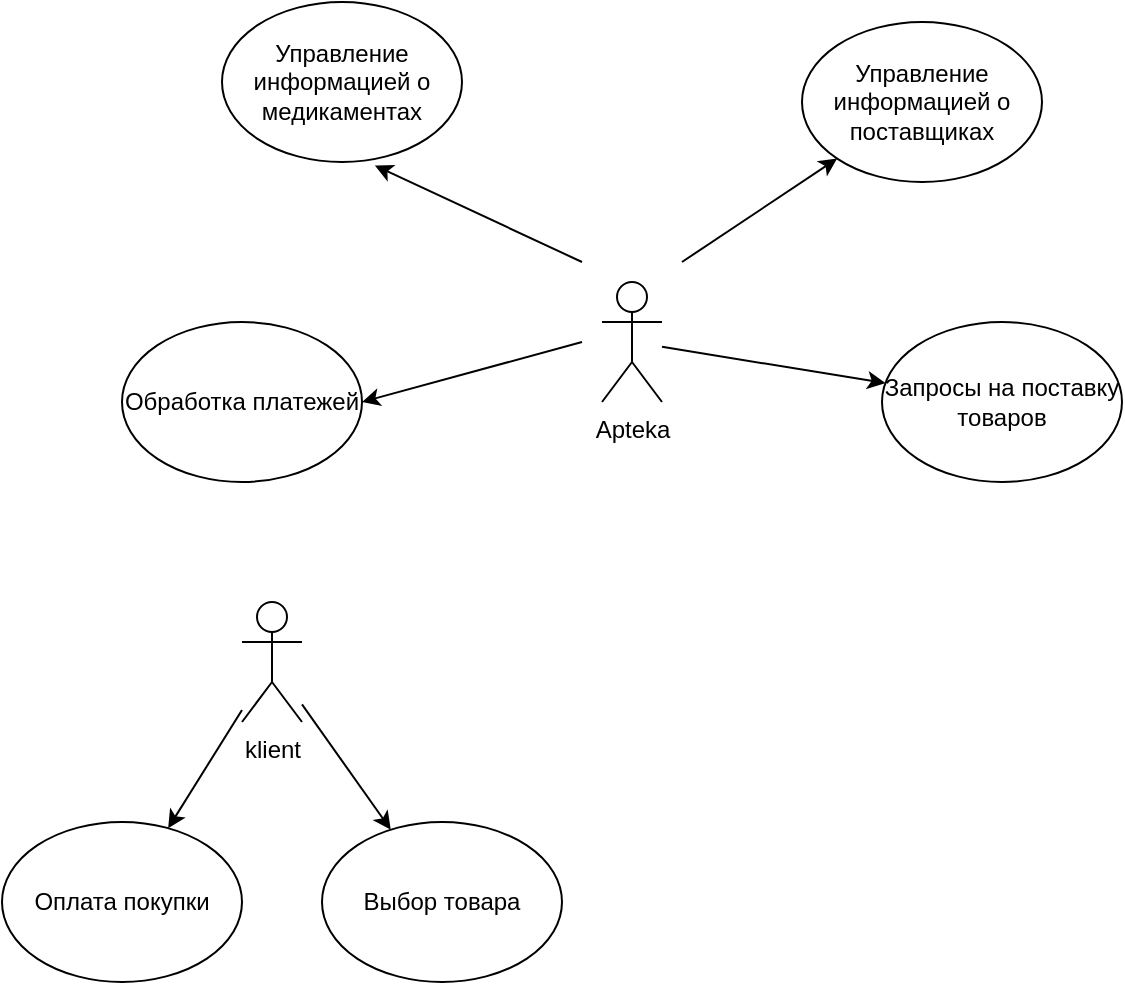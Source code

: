 <mxfile version="20.5.1" type="device"><diagram id="JChxBAT_0shhohvylH5f" name="Страница 1"><mxGraphModel dx="1038" dy="575" grid="1" gridSize="10" guides="1" tooltips="1" connect="1" arrows="1" fold="1" page="1" pageScale="1" pageWidth="827" pageHeight="1169" math="0" shadow="0"><root><mxCell id="0"/><mxCell id="1" parent="0"/><mxCell id="kvwB7ySFJ8z8L7tf9gem-5" style="rounded=0;orthogonalLoop=1;jettySize=auto;html=1;entryX=1;entryY=0.5;entryDx=0;entryDy=0;" edge="1" parent="1" target="kvwB7ySFJ8z8L7tf9gem-2"><mxGeometry relative="1" as="geometry"><mxPoint x="310" y="240" as="sourcePoint"/></mxGeometry></mxCell><mxCell id="kvwB7ySFJ8z8L7tf9gem-7" style="edgeStyle=none;rounded=0;orthogonalLoop=1;jettySize=auto;html=1;entryX=0.637;entryY=1.022;entryDx=0;entryDy=0;entryPerimeter=0;" edge="1" parent="1" target="kvwB7ySFJ8z8L7tf9gem-6"><mxGeometry relative="1" as="geometry"><mxPoint x="310" y="200" as="sourcePoint"/></mxGeometry></mxCell><mxCell id="kvwB7ySFJ8z8L7tf9gem-9" style="edgeStyle=none;rounded=0;orthogonalLoop=1;jettySize=auto;html=1;" edge="1" parent="1" target="kvwB7ySFJ8z8L7tf9gem-8"><mxGeometry relative="1" as="geometry"><mxPoint x="360" y="200" as="sourcePoint"/></mxGeometry></mxCell><mxCell id="kvwB7ySFJ8z8L7tf9gem-11" style="edgeStyle=none;rounded=0;orthogonalLoop=1;jettySize=auto;html=1;" edge="1" parent="1" source="kvwB7ySFJ8z8L7tf9gem-1" target="kvwB7ySFJ8z8L7tf9gem-10"><mxGeometry relative="1" as="geometry"/></mxCell><mxCell id="kvwB7ySFJ8z8L7tf9gem-1" value="Apteka" style="shape=umlActor;verticalLabelPosition=bottom;verticalAlign=top;html=1;outlineConnect=0;" vertex="1" parent="1"><mxGeometry x="320" y="210" width="30" height="60" as="geometry"/></mxCell><mxCell id="kvwB7ySFJ8z8L7tf9gem-2" value="Обработка платежей" style="ellipse;whiteSpace=wrap;html=1;" vertex="1" parent="1"><mxGeometry x="80" y="230" width="120" height="80" as="geometry"/></mxCell><mxCell id="kvwB7ySFJ8z8L7tf9gem-6" value="Управление информацией о медикаментах" style="ellipse;whiteSpace=wrap;html=1;" vertex="1" parent="1"><mxGeometry x="130" y="70" width="120" height="80" as="geometry"/></mxCell><mxCell id="kvwB7ySFJ8z8L7tf9gem-8" value="Управление информацией о поставщиках" style="ellipse;whiteSpace=wrap;html=1;" vertex="1" parent="1"><mxGeometry x="420" y="80" width="120" height="80" as="geometry"/></mxCell><mxCell id="kvwB7ySFJ8z8L7tf9gem-10" value="Запросы на поставку товаров" style="ellipse;whiteSpace=wrap;html=1;" vertex="1" parent="1"><mxGeometry x="460" y="230" width="120" height="80" as="geometry"/></mxCell><mxCell id="kvwB7ySFJ8z8L7tf9gem-15" style="edgeStyle=none;rounded=0;orthogonalLoop=1;jettySize=auto;html=1;" edge="1" parent="1" source="kvwB7ySFJ8z8L7tf9gem-12" target="kvwB7ySFJ8z8L7tf9gem-13"><mxGeometry relative="1" as="geometry"/></mxCell><mxCell id="kvwB7ySFJ8z8L7tf9gem-16" style="edgeStyle=none;rounded=0;orthogonalLoop=1;jettySize=auto;html=1;" edge="1" parent="1" source="kvwB7ySFJ8z8L7tf9gem-12" target="kvwB7ySFJ8z8L7tf9gem-14"><mxGeometry relative="1" as="geometry"/></mxCell><mxCell id="kvwB7ySFJ8z8L7tf9gem-12" value="klient" style="shape=umlActor;verticalLabelPosition=bottom;verticalAlign=top;html=1;outlineConnect=0;" vertex="1" parent="1"><mxGeometry x="140" y="370" width="30" height="60" as="geometry"/></mxCell><mxCell id="kvwB7ySFJ8z8L7tf9gem-13" value="Оплата покупки" style="ellipse;whiteSpace=wrap;html=1;" vertex="1" parent="1"><mxGeometry x="20" y="480" width="120" height="80" as="geometry"/></mxCell><mxCell id="kvwB7ySFJ8z8L7tf9gem-14" value="Выбор товара" style="ellipse;whiteSpace=wrap;html=1;" vertex="1" parent="1"><mxGeometry x="180" y="480" width="120" height="80" as="geometry"/></mxCell></root></mxGraphModel></diagram></mxfile>